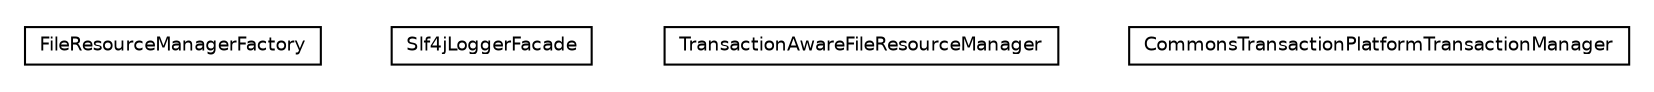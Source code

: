 #!/usr/local/bin/dot
#
# Class diagram 
# Generated by UMLGraph version 5.1 (http://www.umlgraph.org/)
#

digraph G {
	edge [fontname="Helvetica",fontsize=10,labelfontname="Helvetica",labelfontsize=10];
	node [fontname="Helvetica",fontsize=10,shape=plaintext];
	nodesep=0.25;
	ranksep=0.5;
	// com.davidkarlsen.commonstransaction.spring.FileResourceManagerFactory
	c0 [label=<<table title="com.davidkarlsen.commonstransaction.spring.FileResourceManagerFactory" border="0" cellborder="1" cellspacing="0" cellpadding="2" port="p" href="./FileResourceManagerFactory.html">
		<tr><td><table border="0" cellspacing="0" cellpadding="1">
<tr><td align="center" balign="center"> FileResourceManagerFactory </td></tr>
		</table></td></tr>
		</table>>, fontname="Helvetica", fontcolor="black", fontsize=9.0];
	// com.davidkarlsen.commonstransaction.spring.Slf4jLoggerFacade
	c1 [label=<<table title="com.davidkarlsen.commonstransaction.spring.Slf4jLoggerFacade" border="0" cellborder="1" cellspacing="0" cellpadding="2" port="p" href="./Slf4jLoggerFacade.html">
		<tr><td><table border="0" cellspacing="0" cellpadding="1">
<tr><td align="center" balign="center"> Slf4jLoggerFacade </td></tr>
		</table></td></tr>
		</table>>, fontname="Helvetica", fontcolor="black", fontsize=9.0];
	// com.davidkarlsen.commonstransaction.spring.TransactionAwareFileResourceManager
	c2 [label=<<table title="com.davidkarlsen.commonstransaction.spring.TransactionAwareFileResourceManager" border="0" cellborder="1" cellspacing="0" cellpadding="2" port="p" href="./TransactionAwareFileResourceManager.html">
		<tr><td><table border="0" cellspacing="0" cellpadding="1">
<tr><td align="center" balign="center"> TransactionAwareFileResourceManager </td></tr>
		</table></td></tr>
		</table>>, fontname="Helvetica", fontcolor="black", fontsize=9.0];
	// com.davidkarlsen.commonstransaction.spring.CommonsTransactionPlatformTransactionManager
	c3 [label=<<table title="com.davidkarlsen.commonstransaction.spring.CommonsTransactionPlatformTransactionManager" border="0" cellborder="1" cellspacing="0" cellpadding="2" port="p" href="./CommonsTransactionPlatformTransactionManager.html">
		<tr><td><table border="0" cellspacing="0" cellpadding="1">
<tr><td align="center" balign="center"> CommonsTransactionPlatformTransactionManager </td></tr>
		</table></td></tr>
		</table>>, fontname="Helvetica", fontcolor="black", fontsize=9.0];
}

